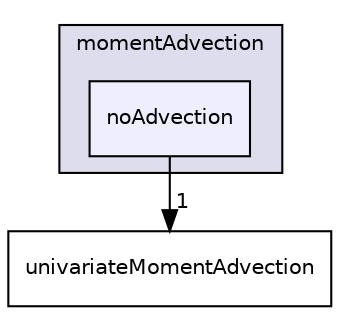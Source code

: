 digraph "noAdvection" {
  bgcolor=transparent;
  compound=true
  node [ fontsize="10", fontname="Helvetica"];
  edge [ labelfontsize="10", labelfontname="Helvetica"];
  subgraph clusterdir_1a1d8e7a8fbc26c9783a2a4005a1b47e {
    graph [ bgcolor="#ddddee", pencolor="black", label="momentAdvection" fontname="Helvetica", fontsize="10", URL="dir_1a1d8e7a8fbc26c9783a2a4005a1b47e.html"]
  dir_88ff273cbcc2ca4c1f24c68250f5d2af [shape=box, label="noAdvection", style="filled", fillcolor="#eeeeff", pencolor="black", URL="dir_88ff273cbcc2ca4c1f24c68250f5d2af.html"];
  }
  dir_c05ff1c71b12f8c6694221d9f33a3a84 [shape=box label="univariateMomentAdvection" URL="dir_c05ff1c71b12f8c6694221d9f33a3a84.html"];
  dir_88ff273cbcc2ca4c1f24c68250f5d2af->dir_c05ff1c71b12f8c6694221d9f33a3a84 [headlabel="1", labeldistance=1.5 headhref="dir_000156_000150.html"];
}
